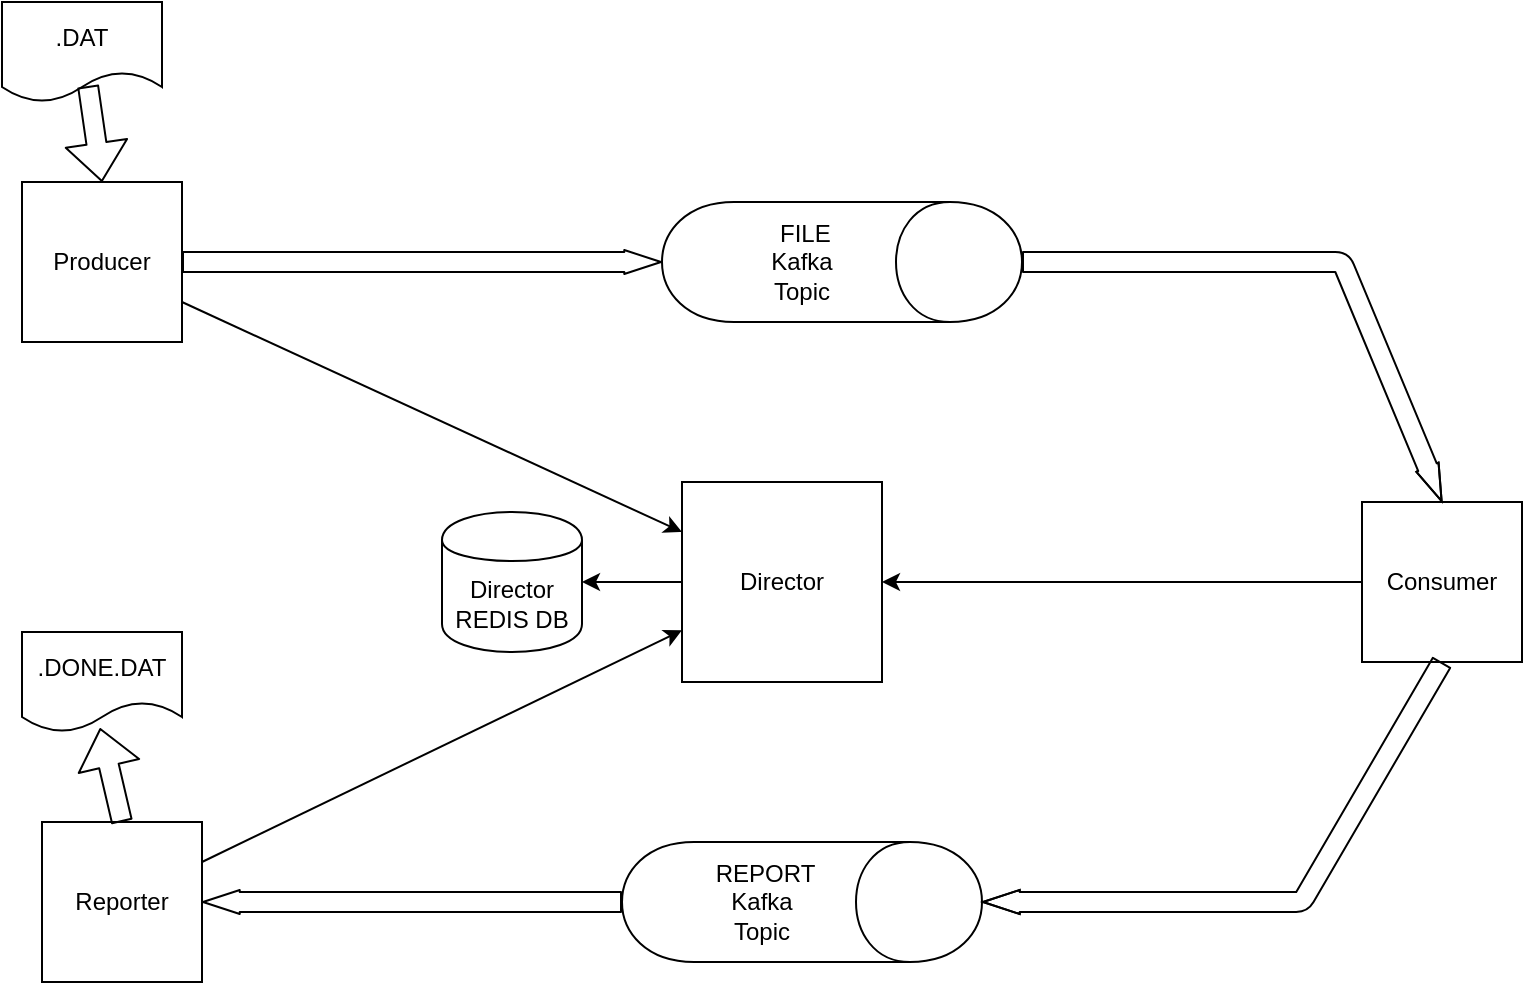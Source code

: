 <mxfile version="10.6.5" type="device"><diagram id="UZByELr_Xvhxj7eVJFhZ" name="Page-1"><mxGraphModel dx="2274" dy="776" grid="1" gridSize="10" guides="1" tooltips="1" connect="1" arrows="1" fold="1" page="1" pageScale="1" pageWidth="850" pageHeight="1100" math="0" shadow="0"><root><mxCell id="0"/><mxCell id="1" parent="0"/><mxCell id="IBMA7Tgn6oVKJkUJMepi-10" value="" style="group" vertex="1" connectable="0" parent="1"><mxGeometry x="340" y="130" width="180" height="60" as="geometry"/></mxCell><mxCell id="IBMA7Tgn6oVKJkUJMepi-3" value="" style="shape=cylinder;whiteSpace=wrap;html=1;boundedLbl=1;backgroundOutline=1;direction=south;" vertex="1" parent="IBMA7Tgn6oVKJkUJMepi-10"><mxGeometry width="180" height="60" as="geometry"/></mxCell><mxCell id="IBMA7Tgn6oVKJkUJMepi-4" value="&amp;nbsp;FILE Kafka&lt;br&gt;Topic&lt;br&gt;" style="text;html=1;strokeColor=none;fillColor=none;align=center;verticalAlign=middle;whiteSpace=wrap;rounded=0;" vertex="1" parent="IBMA7Tgn6oVKJkUJMepi-10"><mxGeometry x="50" y="20" width="40" height="20" as="geometry"/></mxCell><mxCell id="IBMA7Tgn6oVKJkUJMepi-13" value="" style="group" vertex="1" connectable="0" parent="1"><mxGeometry x="230" y="270" width="220" height="100" as="geometry"/></mxCell><mxCell id="IBMA7Tgn6oVKJkUJMepi-8" value="Director&lt;br&gt;REDIS DB&lt;br&gt;" style="shape=cylinder;whiteSpace=wrap;html=1;boundedLbl=1;backgroundOutline=1;" vertex="1" parent="IBMA7Tgn6oVKJkUJMepi-13"><mxGeometry y="15" width="70" height="70" as="geometry"/></mxCell><mxCell id="IBMA7Tgn6oVKJkUJMepi-9" value="" style="group" vertex="1" connectable="0" parent="IBMA7Tgn6oVKJkUJMepi-13"><mxGeometry x="120" width="100" height="100" as="geometry"/></mxCell><mxCell id="IBMA7Tgn6oVKJkUJMepi-5" value="" style="whiteSpace=wrap;html=1;aspect=fixed;" vertex="1" parent="IBMA7Tgn6oVKJkUJMepi-9"><mxGeometry width="100" height="100" as="geometry"/></mxCell><mxCell id="IBMA7Tgn6oVKJkUJMepi-6" value="Director" style="text;html=1;strokeColor=none;fillColor=none;align=center;verticalAlign=middle;whiteSpace=wrap;rounded=0;" vertex="1" parent="IBMA7Tgn6oVKJkUJMepi-9"><mxGeometry x="30" y="40" width="40" height="20" as="geometry"/></mxCell><mxCell id="IBMA7Tgn6oVKJkUJMepi-12" value="" style="endArrow=classic;html=1;entryX=1;entryY=0.5;entryDx=0;entryDy=0;" edge="1" parent="IBMA7Tgn6oVKJkUJMepi-13" source="IBMA7Tgn6oVKJkUJMepi-5" target="IBMA7Tgn6oVKJkUJMepi-8"><mxGeometry width="50" height="50" relative="1" as="geometry"><mxPoint x="-210" y="170" as="sourcePoint"/><mxPoint x="-160" y="120" as="targetPoint"/></mxGeometry></mxCell><mxCell id="IBMA7Tgn6oVKJkUJMepi-14" value="" style="group" vertex="1" connectable="0" parent="1"><mxGeometry x="690" y="280" width="80" height="80" as="geometry"/></mxCell><mxCell id="IBMA7Tgn6oVKJkUJMepi-15" value="" style="whiteSpace=wrap;html=1;aspect=fixed;" vertex="1" parent="IBMA7Tgn6oVKJkUJMepi-14"><mxGeometry width="80" height="80" as="geometry"/></mxCell><mxCell id="IBMA7Tgn6oVKJkUJMepi-16" value="Consumer" style="text;html=1;strokeColor=none;fillColor=none;align=center;verticalAlign=middle;whiteSpace=wrap;rounded=0;" vertex="1" parent="IBMA7Tgn6oVKJkUJMepi-14"><mxGeometry x="20" y="30" width="40" height="20" as="geometry"/></mxCell><mxCell id="IBMA7Tgn6oVKJkUJMepi-17" value="" style="group" vertex="1" connectable="0" parent="1"><mxGeometry x="320" y="450" width="180" height="60" as="geometry"/></mxCell><mxCell id="IBMA7Tgn6oVKJkUJMepi-18" value="" style="shape=cylinder;whiteSpace=wrap;html=1;boundedLbl=1;backgroundOutline=1;direction=south;" vertex="1" parent="IBMA7Tgn6oVKJkUJMepi-17"><mxGeometry width="180" height="60" as="geometry"/></mxCell><mxCell id="IBMA7Tgn6oVKJkUJMepi-19" value="&amp;nbsp;REPORT Kafka&lt;br&gt;Topic&lt;br&gt;" style="text;html=1;strokeColor=none;fillColor=none;align=center;verticalAlign=middle;whiteSpace=wrap;rounded=0;" vertex="1" parent="IBMA7Tgn6oVKJkUJMepi-17"><mxGeometry x="50" y="20" width="40" height="20" as="geometry"/></mxCell><mxCell id="IBMA7Tgn6oVKJkUJMepi-21" value="" style="group" vertex="1" connectable="0" parent="1"><mxGeometry x="20" y="120" width="80" height="80" as="geometry"/></mxCell><mxCell id="IBMA7Tgn6oVKJkUJMepi-11" value="" style="group" vertex="1" connectable="0" parent="IBMA7Tgn6oVKJkUJMepi-21"><mxGeometry width="80" height="80" as="geometry"/></mxCell><mxCell id="IBMA7Tgn6oVKJkUJMepi-1" value="" style="whiteSpace=wrap;html=1;aspect=fixed;" vertex="1" parent="IBMA7Tgn6oVKJkUJMepi-11"><mxGeometry width="80" height="80" as="geometry"/></mxCell><mxCell id="IBMA7Tgn6oVKJkUJMepi-2" value="Producer" style="text;html=1;strokeColor=none;fillColor=none;align=center;verticalAlign=middle;whiteSpace=wrap;rounded=0;" vertex="1" parent="IBMA7Tgn6oVKJkUJMepi-11"><mxGeometry x="20" y="30" width="40" height="20" as="geometry"/></mxCell><mxCell id="IBMA7Tgn6oVKJkUJMepi-22" value="" style="group" vertex="1" connectable="0" parent="1"><mxGeometry x="30" y="430" width="80" height="80" as="geometry"/></mxCell><mxCell id="IBMA7Tgn6oVKJkUJMepi-23" value="" style="group" vertex="1" connectable="0" parent="IBMA7Tgn6oVKJkUJMepi-22"><mxGeometry y="10" width="80" height="80" as="geometry"/></mxCell><mxCell id="IBMA7Tgn6oVKJkUJMepi-24" value="" style="whiteSpace=wrap;html=1;aspect=fixed;" vertex="1" parent="IBMA7Tgn6oVKJkUJMepi-23"><mxGeometry width="80" height="80" as="geometry"/></mxCell><mxCell id="IBMA7Tgn6oVKJkUJMepi-25" value="Reporter" style="text;html=1;strokeColor=none;fillColor=none;align=center;verticalAlign=middle;whiteSpace=wrap;rounded=0;" vertex="1" parent="IBMA7Tgn6oVKJkUJMepi-23"><mxGeometry x="20" y="30" width="40" height="20" as="geometry"/></mxCell><mxCell id="IBMA7Tgn6oVKJkUJMepi-28" value="" style="shape=flexArrow;endArrow=classic;html=1;endWidth=1;endSize=5.79;entryX=0.5;entryY=1;entryDx=0;entryDy=0;exitX=1;exitY=0.5;exitDx=0;exitDy=0;" edge="1" parent="1" source="IBMA7Tgn6oVKJkUJMepi-1" target="IBMA7Tgn6oVKJkUJMepi-3"><mxGeometry width="50" height="50" relative="1" as="geometry"><mxPoint x="140" y="180" as="sourcePoint"/><mxPoint x="210" y="170" as="targetPoint"/></mxGeometry></mxCell><mxCell id="IBMA7Tgn6oVKJkUJMepi-29" value="" style="shape=flexArrow;endArrow=classic;html=1;endWidth=1;endSize=5.79;entryX=0.5;entryY=0;entryDx=0;entryDy=0;exitX=1;exitY=0.5;exitDx=0;exitDy=0;" edge="1" parent="1" target="IBMA7Tgn6oVKJkUJMepi-15"><mxGeometry width="50" height="50" relative="1" as="geometry"><mxPoint x="520" y="160" as="sourcePoint"/><mxPoint x="760" y="160" as="targetPoint"/><Array as="points"><mxPoint x="680" y="160"/></Array></mxGeometry></mxCell><mxCell id="IBMA7Tgn6oVKJkUJMepi-30" value="" style="shape=flexArrow;endArrow=classic;html=1;endWidth=1;endSize=5.79;entryX=0.5;entryY=0;entryDx=0;entryDy=0;exitX=0.5;exitY=1;exitDx=0;exitDy=0;" edge="1" parent="1" source="IBMA7Tgn6oVKJkUJMepi-15" target="IBMA7Tgn6oVKJkUJMepi-18"><mxGeometry width="50" height="50" relative="1" as="geometry"><mxPoint x="110" y="170" as="sourcePoint"/><mxPoint x="350" y="170" as="targetPoint"/><Array as="points"><mxPoint x="660" y="480"/></Array></mxGeometry></mxCell><mxCell id="IBMA7Tgn6oVKJkUJMepi-31" value="" style="shape=flexArrow;endArrow=classic;html=1;endWidth=1;endSize=5.79;entryX=1;entryY=0.5;entryDx=0;entryDy=0;exitX=0.5;exitY=1;exitDx=0;exitDy=0;" edge="1" parent="1" source="IBMA7Tgn6oVKJkUJMepi-18" target="IBMA7Tgn6oVKJkUJMepi-24"><mxGeometry width="50" height="50" relative="1" as="geometry"><mxPoint x="80" y="430" as="sourcePoint"/><mxPoint x="320" y="430" as="targetPoint"/></mxGeometry></mxCell><mxCell id="IBMA7Tgn6oVKJkUJMepi-36" value=".DAT" style="shape=document;whiteSpace=wrap;html=1;boundedLbl=1;" vertex="1" parent="1"><mxGeometry x="10" y="30" width="80" height="50" as="geometry"/></mxCell><mxCell id="IBMA7Tgn6oVKJkUJMepi-37" value=".DONE.DAT" style="shape=document;whiteSpace=wrap;html=1;boundedLbl=1;" vertex="1" parent="1"><mxGeometry x="20" y="345" width="80" height="50" as="geometry"/></mxCell><mxCell id="IBMA7Tgn6oVKJkUJMepi-44" value="" style="shape=flexArrow;endArrow=classic;html=1;exitX=0.538;exitY=0.84;exitDx=0;exitDy=0;exitPerimeter=0;entryX=0.5;entryY=0;entryDx=0;entryDy=0;" edge="1" parent="1" source="IBMA7Tgn6oVKJkUJMepi-36" target="IBMA7Tgn6oVKJkUJMepi-1"><mxGeometry width="50" height="50" relative="1" as="geometry"><mxPoint x="200" y="55" as="sourcePoint"/><mxPoint x="230" y="25" as="targetPoint"/></mxGeometry></mxCell><mxCell id="IBMA7Tgn6oVKJkUJMepi-45" value="" style="shape=flexArrow;endArrow=classic;html=1;exitX=0.5;exitY=0;exitDx=0;exitDy=0;entryX=0.488;entryY=0.96;entryDx=0;entryDy=0;entryPerimeter=0;" edge="1" parent="1" source="IBMA7Tgn6oVKJkUJMepi-24" target="IBMA7Tgn6oVKJkUJMepi-37"><mxGeometry width="50" height="50" relative="1" as="geometry"><mxPoint x="63" y="82" as="sourcePoint"/><mxPoint x="70" y="130" as="targetPoint"/></mxGeometry></mxCell><mxCell id="IBMA7Tgn6oVKJkUJMepi-48" value="" style="endArrow=classic;html=1;entryX=0;entryY=0.25;entryDx=0;entryDy=0;exitX=1;exitY=0.75;exitDx=0;exitDy=0;" edge="1" parent="1" source="IBMA7Tgn6oVKJkUJMepi-1" target="IBMA7Tgn6oVKJkUJMepi-5"><mxGeometry width="50" height="50" relative="1" as="geometry"><mxPoint x="10" y="590" as="sourcePoint"/><mxPoint x="60" y="540" as="targetPoint"/></mxGeometry></mxCell><mxCell id="IBMA7Tgn6oVKJkUJMepi-49" value="" style="endArrow=classic;html=1;entryX=1;entryY=0.5;entryDx=0;entryDy=0;exitX=0;exitY=0.5;exitDx=0;exitDy=0;" edge="1" parent="1" source="IBMA7Tgn6oVKJkUJMepi-15" target="IBMA7Tgn6oVKJkUJMepi-5"><mxGeometry width="50" height="50" relative="1" as="geometry"><mxPoint x="410" y="200" as="sourcePoint"/><mxPoint x="660" y="315" as="targetPoint"/></mxGeometry></mxCell><mxCell id="IBMA7Tgn6oVKJkUJMepi-50" value="" style="endArrow=classic;html=1;exitX=1;exitY=0.25;exitDx=0;exitDy=0;" edge="1" parent="1" source="IBMA7Tgn6oVKJkUJMepi-24" target="IBMA7Tgn6oVKJkUJMepi-5"><mxGeometry width="50" height="50" relative="1" as="geometry"><mxPoint x="700" y="330" as="sourcePoint"/><mxPoint x="460" y="330" as="targetPoint"/></mxGeometry></mxCell></root></mxGraphModel></diagram></mxfile>